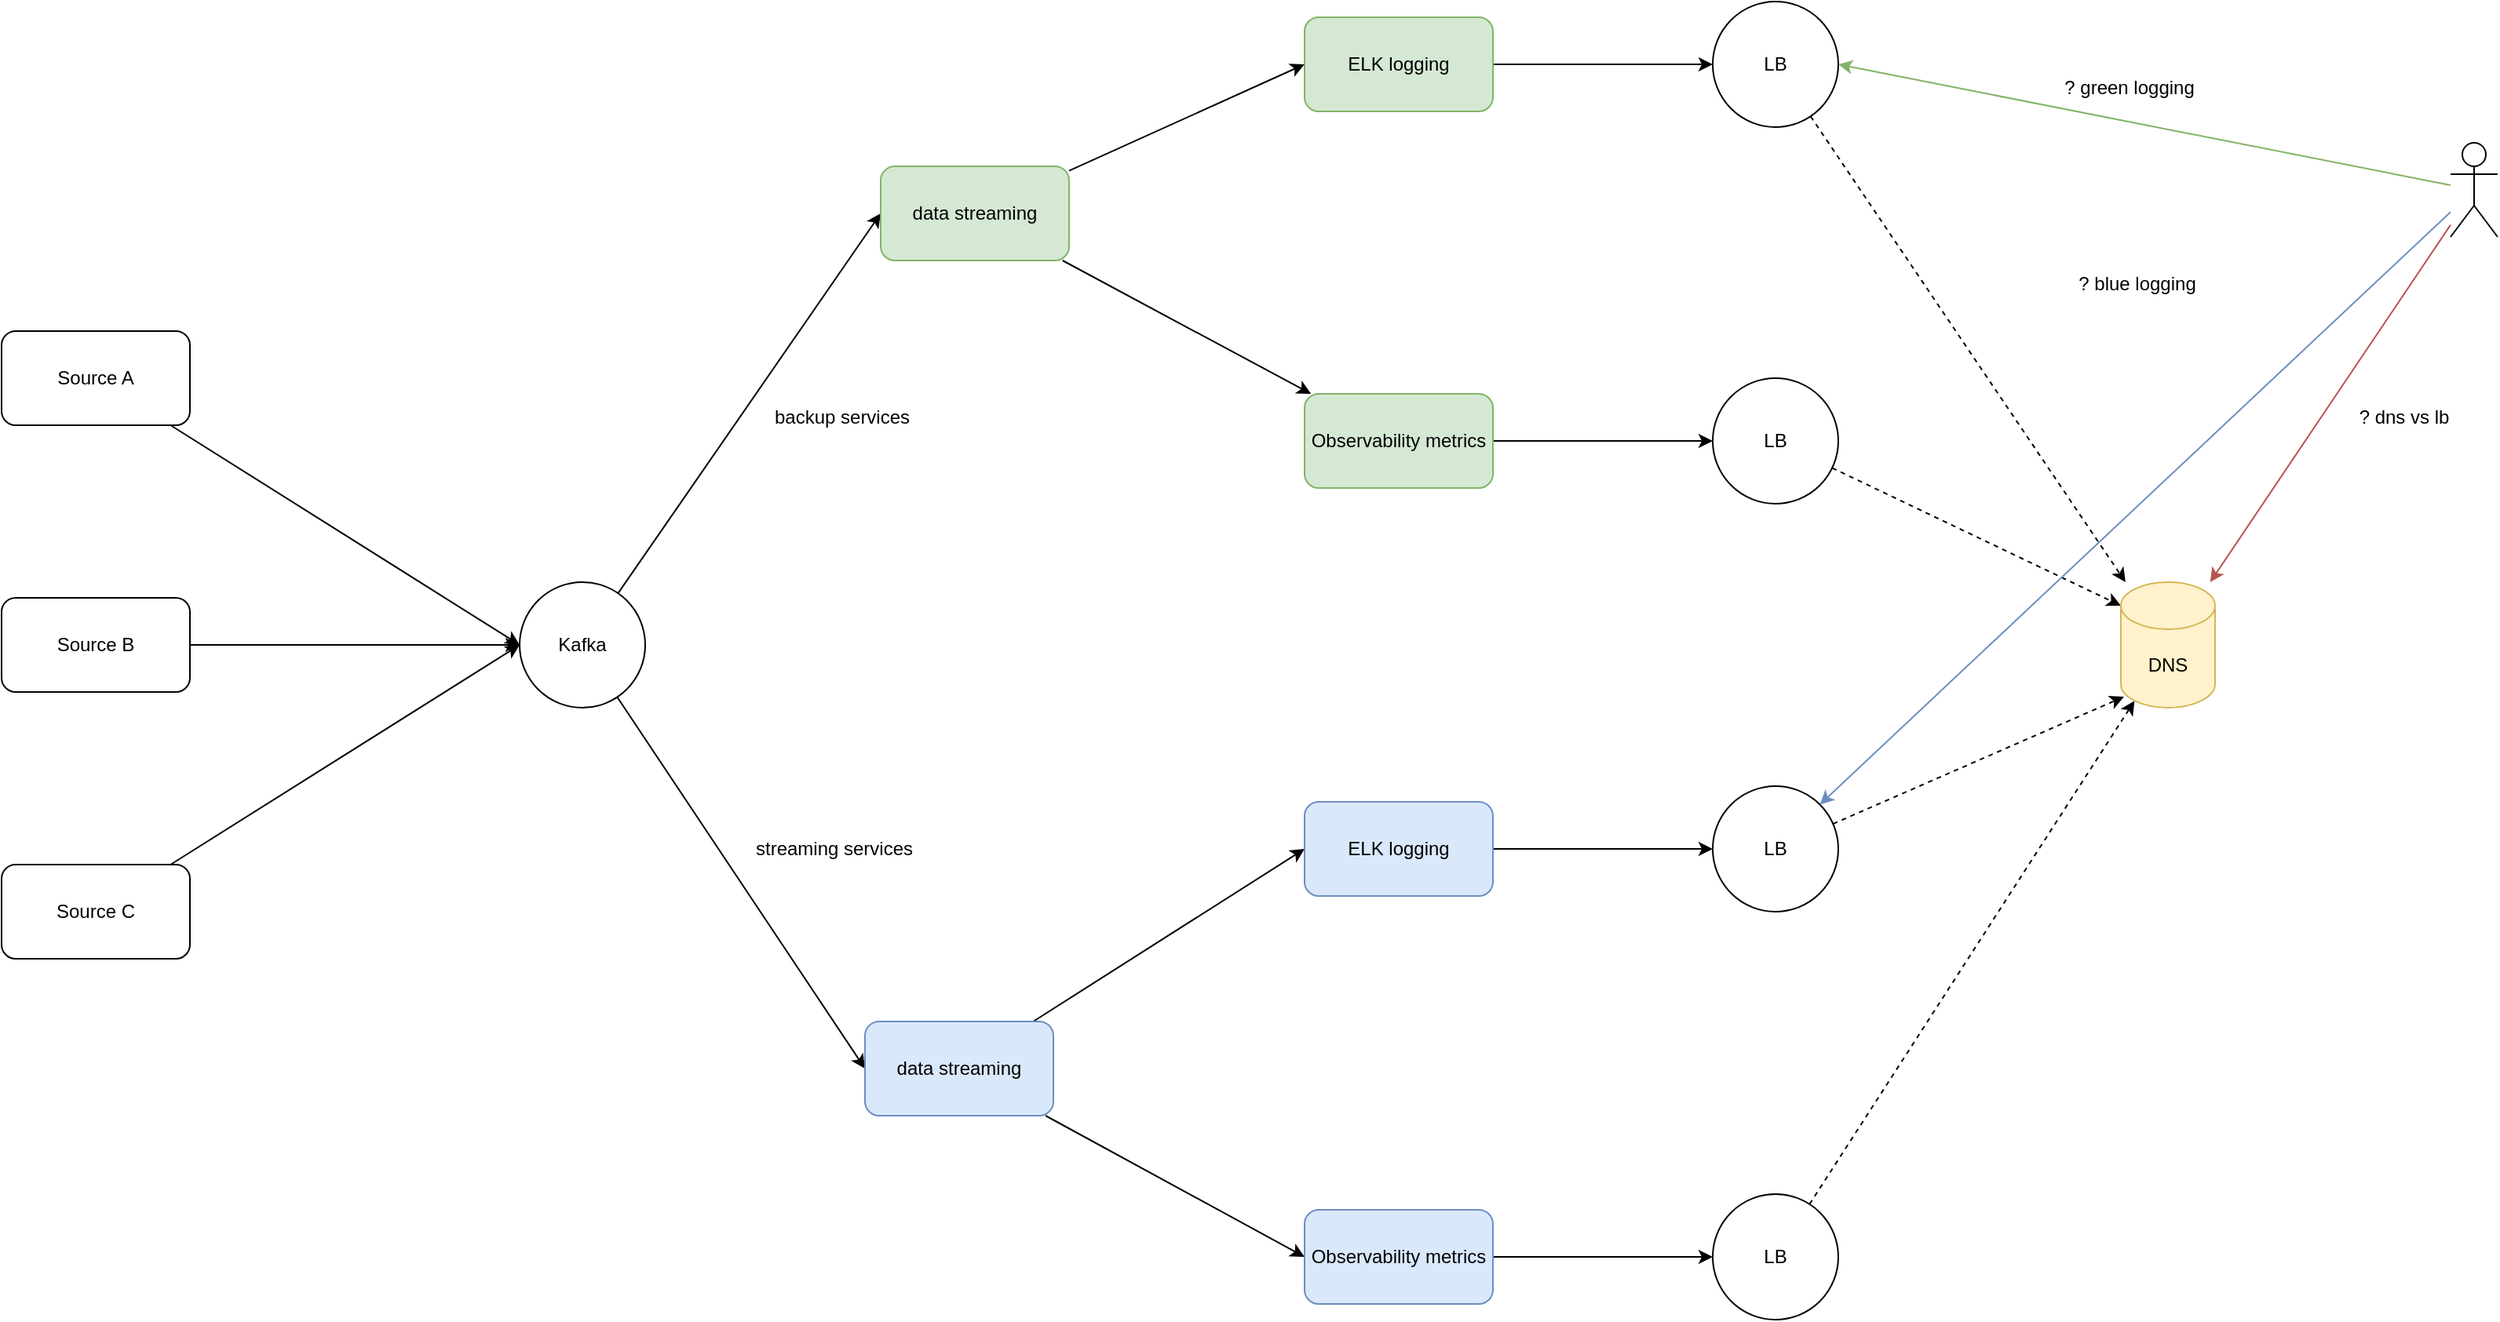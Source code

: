 <mxfile version="20.8.23" type="github">
  <diagram name="Page-1" id="deL3lOo2VgF-D5GflFnZ">
    <mxGraphModel dx="2036" dy="1131" grid="1" gridSize="10" guides="1" tooltips="1" connect="1" arrows="1" fold="1" page="1" pageScale="1" pageWidth="850" pageHeight="1100" math="0" shadow="0">
      <root>
        <mxCell id="0" />
        <mxCell id="1" parent="0" />
        <mxCell id="dK_oFnncHZP7D3tkraAX-10" style="edgeStyle=none;rounded=0;orthogonalLoop=1;jettySize=auto;html=1;entryX=0;entryY=0.5;entryDx=0;entryDy=0;" edge="1" parent="1" source="dK_oFnncHZP7D3tkraAX-1" target="dK_oFnncHZP7D3tkraAX-4">
          <mxGeometry relative="1" as="geometry" />
        </mxCell>
        <mxCell id="dK_oFnncHZP7D3tkraAX-1" value="Source A" style="rounded=1;whiteSpace=wrap;html=1;" vertex="1" parent="1">
          <mxGeometry x="80" y="320" width="120" height="60" as="geometry" />
        </mxCell>
        <mxCell id="dK_oFnncHZP7D3tkraAX-8" style="edgeStyle=orthogonalEdgeStyle;rounded=0;orthogonalLoop=1;jettySize=auto;html=1;entryX=0;entryY=0.5;entryDx=0;entryDy=0;" edge="1" parent="1" source="dK_oFnncHZP7D3tkraAX-2" target="dK_oFnncHZP7D3tkraAX-4">
          <mxGeometry relative="1" as="geometry" />
        </mxCell>
        <mxCell id="dK_oFnncHZP7D3tkraAX-2" value="Source B" style="rounded=1;whiteSpace=wrap;html=1;" vertex="1" parent="1">
          <mxGeometry x="80" y="490" width="120" height="60" as="geometry" />
        </mxCell>
        <mxCell id="dK_oFnncHZP7D3tkraAX-11" style="edgeStyle=none;rounded=0;orthogonalLoop=1;jettySize=auto;html=1;entryX=0;entryY=0.5;entryDx=0;entryDy=0;" edge="1" parent="1" source="dK_oFnncHZP7D3tkraAX-3" target="dK_oFnncHZP7D3tkraAX-4">
          <mxGeometry relative="1" as="geometry">
            <mxPoint x="370" y="520" as="targetPoint" />
          </mxGeometry>
        </mxCell>
        <mxCell id="dK_oFnncHZP7D3tkraAX-3" value="Source C" style="rounded=1;whiteSpace=wrap;html=1;" vertex="1" parent="1">
          <mxGeometry x="80" y="660" width="120" height="60" as="geometry" />
        </mxCell>
        <mxCell id="dK_oFnncHZP7D3tkraAX-9" style="rounded=0;orthogonalLoop=1;jettySize=auto;html=1;entryX=0;entryY=0.5;entryDx=0;entryDy=0;" edge="1" parent="1" source="dK_oFnncHZP7D3tkraAX-4" target="dK_oFnncHZP7D3tkraAX-5">
          <mxGeometry relative="1" as="geometry" />
        </mxCell>
        <mxCell id="dK_oFnncHZP7D3tkraAX-20" style="edgeStyle=none;rounded=0;orthogonalLoop=1;jettySize=auto;html=1;entryX=0;entryY=0.5;entryDx=0;entryDy=0;" edge="1" parent="1" source="dK_oFnncHZP7D3tkraAX-4" target="dK_oFnncHZP7D3tkraAX-19">
          <mxGeometry relative="1" as="geometry" />
        </mxCell>
        <mxCell id="dK_oFnncHZP7D3tkraAX-4" value="Kafka" style="ellipse;whiteSpace=wrap;html=1;aspect=fixed;" vertex="1" parent="1">
          <mxGeometry x="410" y="480" width="80" height="80" as="geometry" />
        </mxCell>
        <mxCell id="dK_oFnncHZP7D3tkraAX-12" style="edgeStyle=none;rounded=0;orthogonalLoop=1;jettySize=auto;html=1;entryX=0;entryY=0.5;entryDx=0;entryDy=0;" edge="1" parent="1" source="dK_oFnncHZP7D3tkraAX-5" target="dK_oFnncHZP7D3tkraAX-23">
          <mxGeometry relative="1" as="geometry" />
        </mxCell>
        <mxCell id="dK_oFnncHZP7D3tkraAX-13" style="edgeStyle=none;rounded=0;orthogonalLoop=1;jettySize=auto;html=1;entryX=0;entryY=0.5;entryDx=0;entryDy=0;" edge="1" parent="1" source="dK_oFnncHZP7D3tkraAX-5" target="dK_oFnncHZP7D3tkraAX-7">
          <mxGeometry relative="1" as="geometry" />
        </mxCell>
        <mxCell id="dK_oFnncHZP7D3tkraAX-5" value="data streaming" style="rounded=1;whiteSpace=wrap;html=1;fillColor=#dae8fc;strokeColor=#6c8ebf;" vertex="1" parent="1">
          <mxGeometry x="630" y="760" width="120" height="60" as="geometry" />
        </mxCell>
        <mxCell id="dK_oFnncHZP7D3tkraAX-16" style="edgeStyle=none;rounded=0;orthogonalLoop=1;jettySize=auto;html=1;entryX=0;entryY=0.5;entryDx=0;entryDy=0;" edge="1" parent="1" source="dK_oFnncHZP7D3tkraAX-6" target="dK_oFnncHZP7D3tkraAX-14">
          <mxGeometry relative="1" as="geometry" />
        </mxCell>
        <mxCell id="dK_oFnncHZP7D3tkraAX-6" value="Observability metrics" style="rounded=1;whiteSpace=wrap;html=1;fillColor=#d5e8d4;strokeColor=#82b366;" vertex="1" parent="1">
          <mxGeometry x="910" y="360" width="120" height="60" as="geometry" />
        </mxCell>
        <mxCell id="dK_oFnncHZP7D3tkraAX-28" style="edgeStyle=none;rounded=0;orthogonalLoop=1;jettySize=auto;html=1;entryX=0;entryY=0.5;entryDx=0;entryDy=0;" edge="1" parent="1" source="dK_oFnncHZP7D3tkraAX-7" target="dK_oFnncHZP7D3tkraAX-29">
          <mxGeometry relative="1" as="geometry">
            <mxPoint x="1170" y="780" as="targetPoint" />
          </mxGeometry>
        </mxCell>
        <mxCell id="dK_oFnncHZP7D3tkraAX-7" value="ELK logging" style="rounded=1;whiteSpace=wrap;html=1;fillColor=#dae8fc;strokeColor=#6c8ebf;" vertex="1" parent="1">
          <mxGeometry x="910" y="620" width="120" height="60" as="geometry" />
        </mxCell>
        <mxCell id="dK_oFnncHZP7D3tkraAX-32" style="edgeStyle=none;rounded=0;orthogonalLoop=1;jettySize=auto;html=1;entryX=0;entryY=0;entryDx=0;entryDy=15;entryPerimeter=0;dashed=1;strokeColor=#000000;" edge="1" parent="1" source="dK_oFnncHZP7D3tkraAX-14" target="dK_oFnncHZP7D3tkraAX-31">
          <mxGeometry relative="1" as="geometry" />
        </mxCell>
        <mxCell id="dK_oFnncHZP7D3tkraAX-14" value="LB" style="ellipse;whiteSpace=wrap;html=1;aspect=fixed;" vertex="1" parent="1">
          <mxGeometry x="1170" y="350" width="80" height="80" as="geometry" />
        </mxCell>
        <mxCell id="dK_oFnncHZP7D3tkraAX-17" style="edgeStyle=none;rounded=0;orthogonalLoop=1;jettySize=auto;html=1;entryX=0;entryY=0.5;entryDx=0;entryDy=0;" edge="1" parent="1" source="dK_oFnncHZP7D3tkraAX-15" target="dK_oFnncHZP7D3tkraAX-30">
          <mxGeometry relative="1" as="geometry">
            <mxPoint x="1170" y="270" as="targetPoint" />
          </mxGeometry>
        </mxCell>
        <mxCell id="dK_oFnncHZP7D3tkraAX-15" value="ELK logging" style="rounded=1;whiteSpace=wrap;html=1;fillColor=#d5e8d4;strokeColor=#82b366;" vertex="1" parent="1">
          <mxGeometry x="910" y="120" width="120" height="60" as="geometry" />
        </mxCell>
        <mxCell id="dK_oFnncHZP7D3tkraAX-21" style="edgeStyle=none;rounded=0;orthogonalLoop=1;jettySize=auto;html=1;entryX=0;entryY=0.5;entryDx=0;entryDy=0;" edge="1" parent="1" source="dK_oFnncHZP7D3tkraAX-19" target="dK_oFnncHZP7D3tkraAX-15">
          <mxGeometry relative="1" as="geometry" />
        </mxCell>
        <mxCell id="dK_oFnncHZP7D3tkraAX-46" style="edgeStyle=none;rounded=0;orthogonalLoop=1;jettySize=auto;html=1;strokeColor=#000000;" edge="1" parent="1" source="dK_oFnncHZP7D3tkraAX-19" target="dK_oFnncHZP7D3tkraAX-6">
          <mxGeometry relative="1" as="geometry" />
        </mxCell>
        <mxCell id="dK_oFnncHZP7D3tkraAX-19" value="data streaming" style="rounded=1;whiteSpace=wrap;html=1;fillColor=#d5e8d4;strokeColor=#82b366;" vertex="1" parent="1">
          <mxGeometry x="640" y="215" width="120" height="60" as="geometry" />
        </mxCell>
        <mxCell id="dK_oFnncHZP7D3tkraAX-38" style="edgeStyle=none;rounded=0;orthogonalLoop=1;jettySize=auto;html=1;entryX=0.145;entryY=1;entryDx=0;entryDy=-4.35;entryPerimeter=0;dashed=1;strokeColor=#000000;" edge="1" parent="1" source="dK_oFnncHZP7D3tkraAX-22" target="dK_oFnncHZP7D3tkraAX-31">
          <mxGeometry relative="1" as="geometry" />
        </mxCell>
        <mxCell id="dK_oFnncHZP7D3tkraAX-22" value="LB" style="ellipse;whiteSpace=wrap;html=1;aspect=fixed;" vertex="1" parent="1">
          <mxGeometry x="1170" y="870" width="80" height="80" as="geometry" />
        </mxCell>
        <mxCell id="dK_oFnncHZP7D3tkraAX-27" style="edgeStyle=none;rounded=0;orthogonalLoop=1;jettySize=auto;html=1;entryX=0;entryY=0.5;entryDx=0;entryDy=0;" edge="1" parent="1" source="dK_oFnncHZP7D3tkraAX-23" target="dK_oFnncHZP7D3tkraAX-22">
          <mxGeometry relative="1" as="geometry" />
        </mxCell>
        <mxCell id="dK_oFnncHZP7D3tkraAX-23" value="Observability metrics" style="rounded=1;whiteSpace=wrap;html=1;fillColor=#dae8fc;strokeColor=#6c8ebf;" vertex="1" parent="1">
          <mxGeometry x="910" y="880" width="120" height="60" as="geometry" />
        </mxCell>
        <mxCell id="dK_oFnncHZP7D3tkraAX-37" style="edgeStyle=none;rounded=0;orthogonalLoop=1;jettySize=auto;html=1;entryX=0.033;entryY=0.913;entryDx=0;entryDy=0;entryPerimeter=0;dashed=1;strokeColor=#000000;" edge="1" parent="1" source="dK_oFnncHZP7D3tkraAX-29" target="dK_oFnncHZP7D3tkraAX-31">
          <mxGeometry relative="1" as="geometry" />
        </mxCell>
        <mxCell id="dK_oFnncHZP7D3tkraAX-29" value="LB" style="ellipse;whiteSpace=wrap;html=1;aspect=fixed;" vertex="1" parent="1">
          <mxGeometry x="1170" y="610" width="80" height="80" as="geometry" />
        </mxCell>
        <mxCell id="dK_oFnncHZP7D3tkraAX-36" style="edgeStyle=none;rounded=0;orthogonalLoop=1;jettySize=auto;html=1;dashed=1;strokeColor=#000000;" edge="1" parent="1" source="dK_oFnncHZP7D3tkraAX-30" target="dK_oFnncHZP7D3tkraAX-31">
          <mxGeometry relative="1" as="geometry" />
        </mxCell>
        <mxCell id="dK_oFnncHZP7D3tkraAX-30" value="LB" style="ellipse;whiteSpace=wrap;html=1;aspect=fixed;" vertex="1" parent="1">
          <mxGeometry x="1170" y="110" width="80" height="80" as="geometry" />
        </mxCell>
        <mxCell id="dK_oFnncHZP7D3tkraAX-31" value="DNS" style="shape=cylinder3;whiteSpace=wrap;html=1;boundedLbl=1;backgroundOutline=1;size=15;fillColor=#fff2cc;strokeColor=#d6b656;" vertex="1" parent="1">
          <mxGeometry x="1430" y="480" width="60" height="80" as="geometry" />
        </mxCell>
        <mxCell id="dK_oFnncHZP7D3tkraAX-40" style="edgeStyle=none;rounded=0;orthogonalLoop=1;jettySize=auto;html=1;entryX=1;entryY=0.5;entryDx=0;entryDy=0;strokeColor=#82b366;fillColor=#d5e8d4;" edge="1" parent="1" source="dK_oFnncHZP7D3tkraAX-39" target="dK_oFnncHZP7D3tkraAX-30">
          <mxGeometry relative="1" as="geometry" />
        </mxCell>
        <mxCell id="dK_oFnncHZP7D3tkraAX-41" style="edgeStyle=none;rounded=0;orthogonalLoop=1;jettySize=auto;html=1;entryX=1;entryY=0;entryDx=0;entryDy=0;strokeColor=#6c8ebf;fillColor=#dae8fc;" edge="1" parent="1" source="dK_oFnncHZP7D3tkraAX-39" target="dK_oFnncHZP7D3tkraAX-29">
          <mxGeometry relative="1" as="geometry" />
        </mxCell>
        <mxCell id="dK_oFnncHZP7D3tkraAX-42" style="edgeStyle=none;rounded=0;orthogonalLoop=1;jettySize=auto;html=1;strokeColor=#b85450;fillColor=#f8cecc;" edge="1" parent="1" source="dK_oFnncHZP7D3tkraAX-39" target="dK_oFnncHZP7D3tkraAX-31">
          <mxGeometry relative="1" as="geometry" />
        </mxCell>
        <mxCell id="dK_oFnncHZP7D3tkraAX-39" value="" style="shape=umlActor;verticalLabelPosition=bottom;verticalAlign=top;html=1;outlineConnect=0;" vertex="1" parent="1">
          <mxGeometry x="1640" y="200" width="30" height="60" as="geometry" />
        </mxCell>
        <mxCell id="dK_oFnncHZP7D3tkraAX-43" value="? dns vs lb" style="text;html=1;align=center;verticalAlign=middle;resizable=0;points=[];autosize=1;strokeColor=none;fillColor=none;" vertex="1" parent="1">
          <mxGeometry x="1570" y="360" width="80" height="30" as="geometry" />
        </mxCell>
        <mxCell id="dK_oFnncHZP7D3tkraAX-44" value="? blue logging" style="text;html=1;align=center;verticalAlign=middle;resizable=0;points=[];autosize=1;strokeColor=none;fillColor=none;" vertex="1" parent="1">
          <mxGeometry x="1390" y="275" width="100" height="30" as="geometry" />
        </mxCell>
        <mxCell id="dK_oFnncHZP7D3tkraAX-45" value="? green logging" style="text;html=1;align=center;verticalAlign=middle;resizable=0;points=[];autosize=1;strokeColor=none;fillColor=none;" vertex="1" parent="1">
          <mxGeometry x="1380" y="150" width="110" height="30" as="geometry" />
        </mxCell>
        <mxCell id="dK_oFnncHZP7D3tkraAX-48" value="streaming services" style="text;html=1;align=center;verticalAlign=middle;resizable=0;points=[];autosize=1;strokeColor=none;fillColor=none;" vertex="1" parent="1">
          <mxGeometry x="550" y="635" width="120" height="30" as="geometry" />
        </mxCell>
        <mxCell id="dK_oFnncHZP7D3tkraAX-49" value="backup services" style="text;html=1;align=center;verticalAlign=middle;resizable=0;points=[];autosize=1;strokeColor=none;fillColor=none;" vertex="1" parent="1">
          <mxGeometry x="560" y="360" width="110" height="30" as="geometry" />
        </mxCell>
      </root>
    </mxGraphModel>
  </diagram>
</mxfile>
